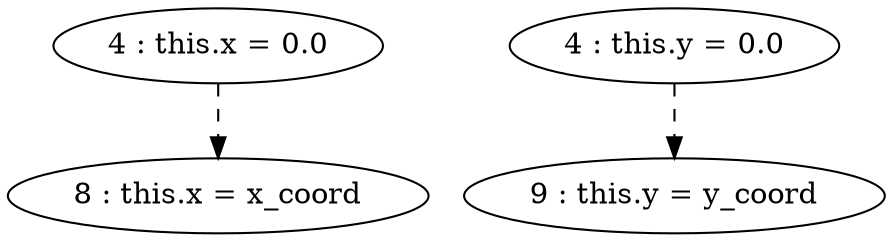 digraph G {
"4 : this.x = 0.0"
"4 : this.x = 0.0" -> "8 : this.x = x_coord" [style=dashed]
"4 : this.y = 0.0"
"4 : this.y = 0.0" -> "9 : this.y = y_coord" [style=dashed]
"8 : this.x = x_coord"
"9 : this.y = y_coord"
}